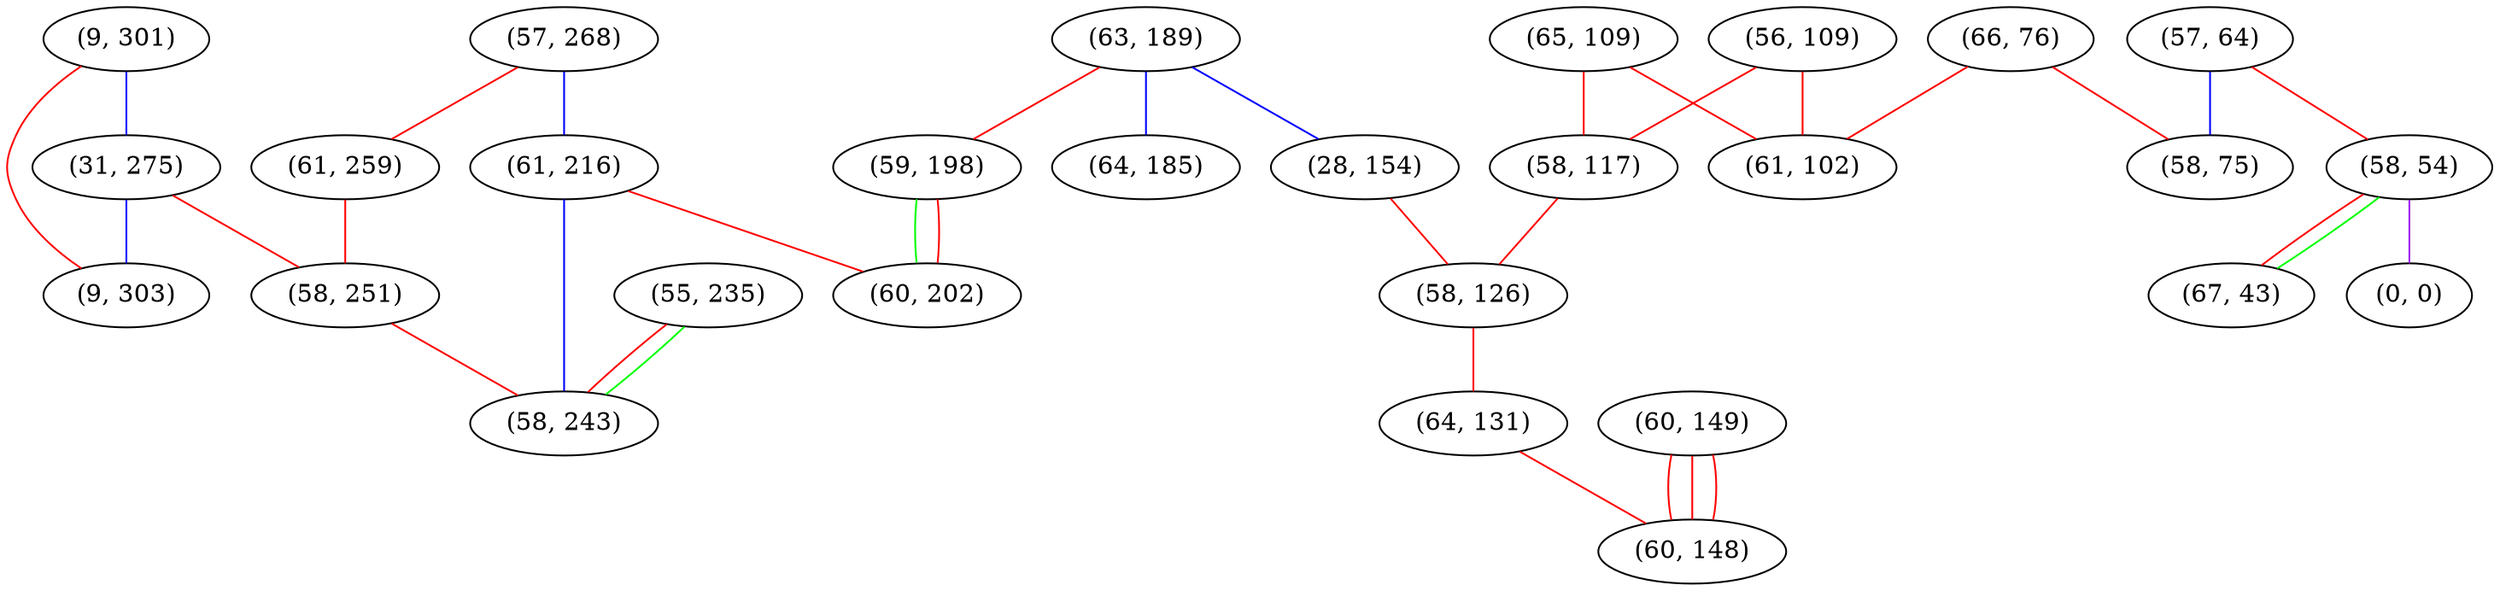 graph "" {
"(9, 301)";
"(63, 189)";
"(31, 275)";
"(60, 149)";
"(57, 64)";
"(56, 109)";
"(66, 76)";
"(28, 154)";
"(65, 109)";
"(58, 54)";
"(67, 43)";
"(57, 268)";
"(58, 117)";
"(0, 0)";
"(9, 303)";
"(58, 126)";
"(61, 216)";
"(61, 259)";
"(64, 131)";
"(61, 102)";
"(58, 251)";
"(64, 185)";
"(55, 235)";
"(59, 198)";
"(60, 148)";
"(58, 75)";
"(60, 202)";
"(58, 243)";
"(9, 301)" -- "(31, 275)"  [color=blue, key=0, weight=3];
"(9, 301)" -- "(9, 303)"  [color=red, key=0, weight=1];
"(63, 189)" -- "(64, 185)"  [color=blue, key=0, weight=3];
"(63, 189)" -- "(28, 154)"  [color=blue, key=0, weight=3];
"(63, 189)" -- "(59, 198)"  [color=red, key=0, weight=1];
"(31, 275)" -- "(58, 251)"  [color=red, key=0, weight=1];
"(31, 275)" -- "(9, 303)"  [color=blue, key=0, weight=3];
"(60, 149)" -- "(60, 148)"  [color=red, key=0, weight=1];
"(60, 149)" -- "(60, 148)"  [color=red, key=1, weight=1];
"(60, 149)" -- "(60, 148)"  [color=red, key=2, weight=1];
"(57, 64)" -- "(58, 54)"  [color=red, key=0, weight=1];
"(57, 64)" -- "(58, 75)"  [color=blue, key=0, weight=3];
"(56, 109)" -- "(61, 102)"  [color=red, key=0, weight=1];
"(56, 109)" -- "(58, 117)"  [color=red, key=0, weight=1];
"(66, 76)" -- "(61, 102)"  [color=red, key=0, weight=1];
"(66, 76)" -- "(58, 75)"  [color=red, key=0, weight=1];
"(28, 154)" -- "(58, 126)"  [color=red, key=0, weight=1];
"(65, 109)" -- "(61, 102)"  [color=red, key=0, weight=1];
"(65, 109)" -- "(58, 117)"  [color=red, key=0, weight=1];
"(58, 54)" -- "(0, 0)"  [color=purple, key=0, weight=4];
"(58, 54)" -- "(67, 43)"  [color=red, key=0, weight=1];
"(58, 54)" -- "(67, 43)"  [color=green, key=1, weight=2];
"(57, 268)" -- "(61, 216)"  [color=blue, key=0, weight=3];
"(57, 268)" -- "(61, 259)"  [color=red, key=0, weight=1];
"(58, 117)" -- "(58, 126)"  [color=red, key=0, weight=1];
"(58, 126)" -- "(64, 131)"  [color=red, key=0, weight=1];
"(61, 216)" -- "(60, 202)"  [color=red, key=0, weight=1];
"(61, 216)" -- "(58, 243)"  [color=blue, key=0, weight=3];
"(61, 259)" -- "(58, 251)"  [color=red, key=0, weight=1];
"(64, 131)" -- "(60, 148)"  [color=red, key=0, weight=1];
"(58, 251)" -- "(58, 243)"  [color=red, key=0, weight=1];
"(55, 235)" -- "(58, 243)"  [color=red, key=0, weight=1];
"(55, 235)" -- "(58, 243)"  [color=green, key=1, weight=2];
"(59, 198)" -- "(60, 202)"  [color=green, key=0, weight=2];
"(59, 198)" -- "(60, 202)"  [color=red, key=1, weight=1];
}
